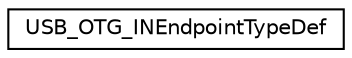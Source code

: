 digraph "Graphical Class Hierarchy"
{
 // LATEX_PDF_SIZE
  edge [fontname="Helvetica",fontsize="10",labelfontname="Helvetica",labelfontsize="10"];
  node [fontname="Helvetica",fontsize="10",shape=record];
  rankdir="LR";
  Node0 [label="USB_OTG_INEndpointTypeDef",height=0.2,width=0.4,color="black", fillcolor="white", style="filled",URL="$struct_u_s_b___o_t_g___i_n_endpoint_type_def.html",tooltip="USB_OTG_IN_Endpoint-Specific_Register."];
}
